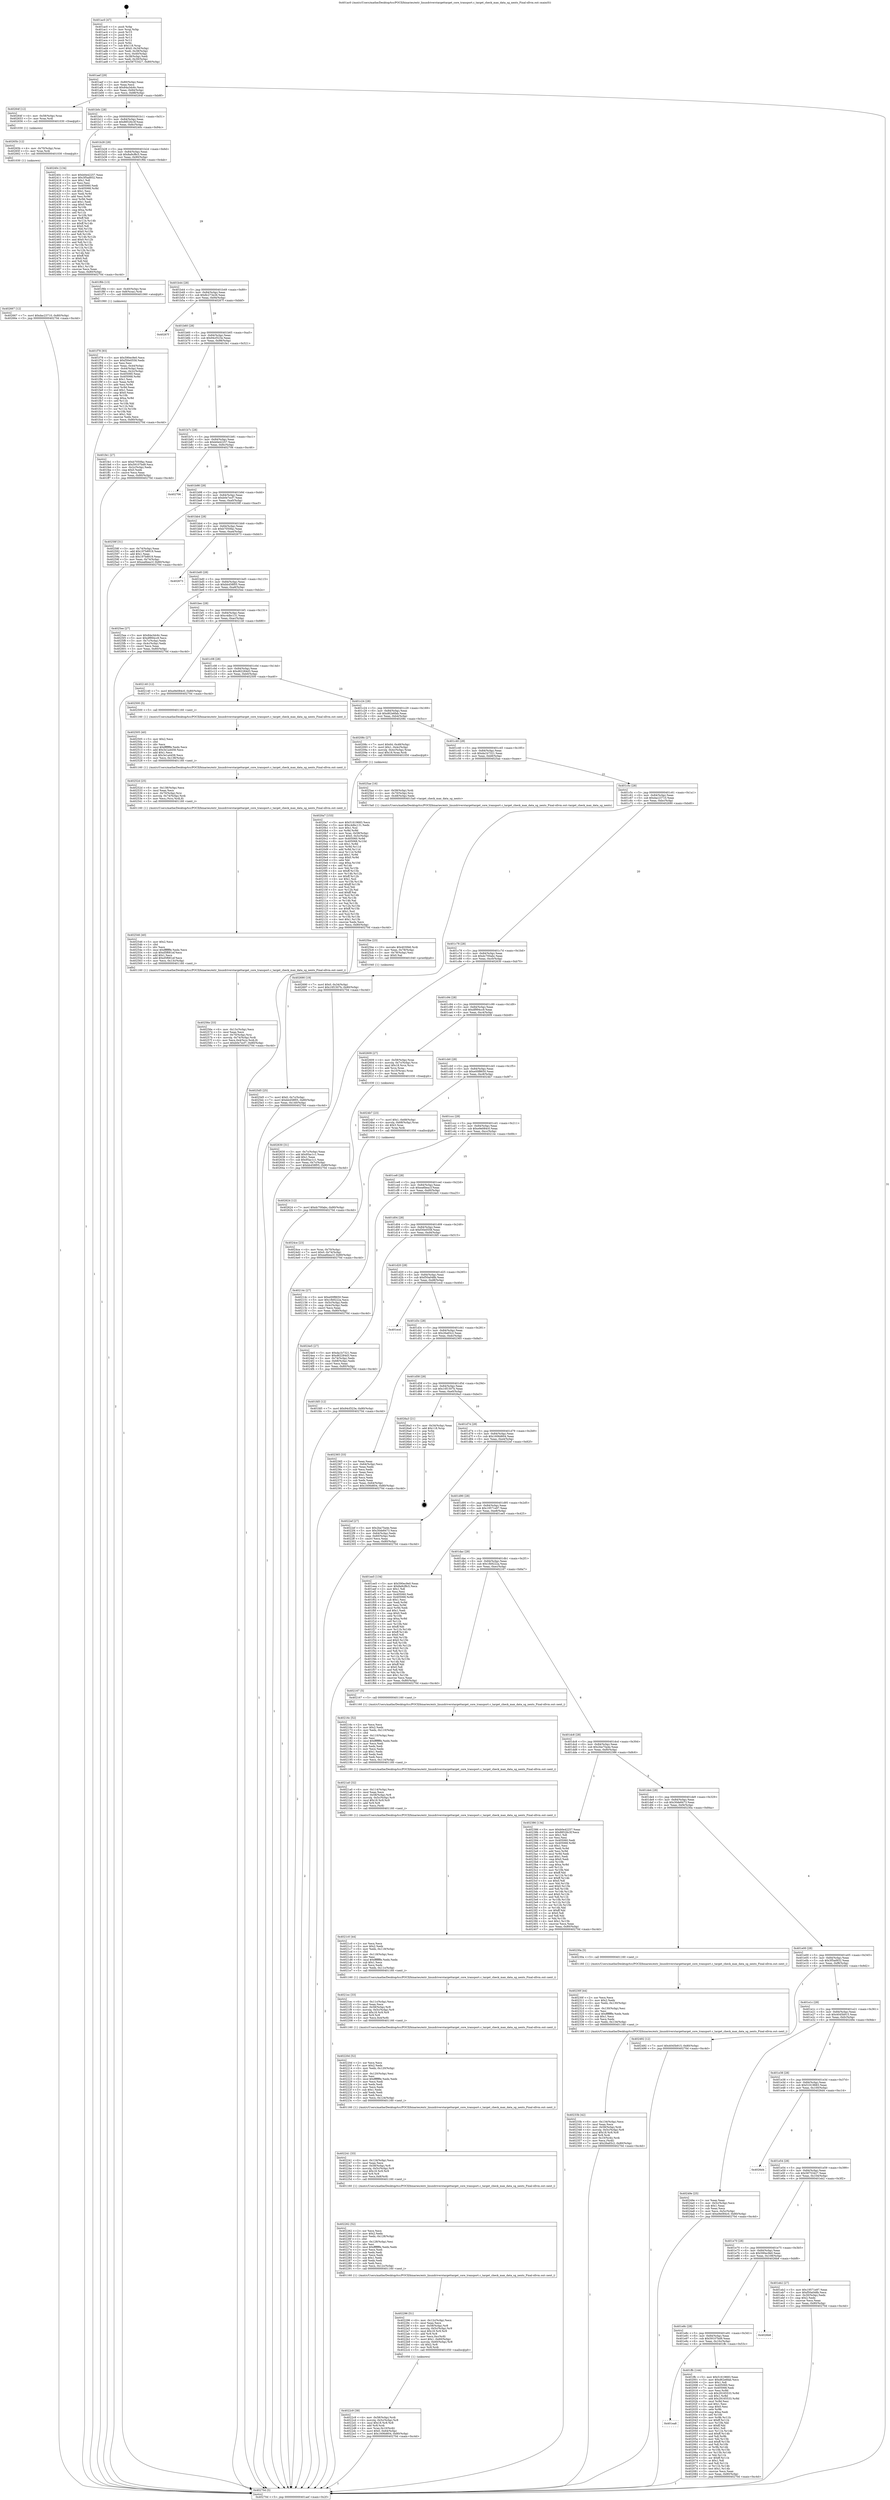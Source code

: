 digraph "0x401ac0" {
  label = "0x401ac0 (/mnt/c/Users/mathe/Desktop/tcc/POCII/binaries/extr_linuxdriverstargettarget_core_transport.c_target_check_max_data_sg_nents_Final-ollvm.out::main(0))"
  labelloc = "t"
  node[shape=record]

  Entry [label="",width=0.3,height=0.3,shape=circle,fillcolor=black,style=filled]
  "0x401aef" [label="{
     0x401aef [29]\l
     | [instrs]\l
     &nbsp;&nbsp;0x401aef \<+3\>: mov -0x80(%rbp),%eax\l
     &nbsp;&nbsp;0x401af2 \<+2\>: mov %eax,%ecx\l
     &nbsp;&nbsp;0x401af4 \<+6\>: sub $0x84a3dc6c,%ecx\l
     &nbsp;&nbsp;0x401afa \<+6\>: mov %eax,-0x84(%rbp)\l
     &nbsp;&nbsp;0x401b00 \<+6\>: mov %ecx,-0x88(%rbp)\l
     &nbsp;&nbsp;0x401b06 \<+6\>: je 000000000040264f \<main+0xb8f\>\l
  }"]
  "0x40264f" [label="{
     0x40264f [12]\l
     | [instrs]\l
     &nbsp;&nbsp;0x40264f \<+4\>: mov -0x58(%rbp),%rax\l
     &nbsp;&nbsp;0x402653 \<+3\>: mov %rax,%rdi\l
     &nbsp;&nbsp;0x402656 \<+5\>: call 0000000000401030 \<free@plt\>\l
     | [calls]\l
     &nbsp;&nbsp;0x401030 \{1\} (unknown)\l
  }"]
  "0x401b0c" [label="{
     0x401b0c [28]\l
     | [instrs]\l
     &nbsp;&nbsp;0x401b0c \<+5\>: jmp 0000000000401b11 \<main+0x51\>\l
     &nbsp;&nbsp;0x401b11 \<+6\>: mov -0x84(%rbp),%eax\l
     &nbsp;&nbsp;0x401b17 \<+5\>: sub $0x88526c3f,%eax\l
     &nbsp;&nbsp;0x401b1c \<+6\>: mov %eax,-0x8c(%rbp)\l
     &nbsp;&nbsp;0x401b22 \<+6\>: je 000000000040240c \<main+0x94c\>\l
  }"]
  Exit [label="",width=0.3,height=0.3,shape=circle,fillcolor=black,style=filled,peripheries=2]
  "0x40240c" [label="{
     0x40240c [134]\l
     | [instrs]\l
     &nbsp;&nbsp;0x40240c \<+5\>: mov $0xb0e42257,%eax\l
     &nbsp;&nbsp;0x402411 \<+5\>: mov $0x3f5ad932,%ecx\l
     &nbsp;&nbsp;0x402416 \<+2\>: mov $0x1,%dl\l
     &nbsp;&nbsp;0x402418 \<+2\>: xor %esi,%esi\l
     &nbsp;&nbsp;0x40241a \<+7\>: mov 0x405060,%edi\l
     &nbsp;&nbsp;0x402421 \<+8\>: mov 0x405068,%r8d\l
     &nbsp;&nbsp;0x402429 \<+3\>: sub $0x1,%esi\l
     &nbsp;&nbsp;0x40242c \<+3\>: mov %edi,%r9d\l
     &nbsp;&nbsp;0x40242f \<+3\>: add %esi,%r9d\l
     &nbsp;&nbsp;0x402432 \<+4\>: imul %r9d,%edi\l
     &nbsp;&nbsp;0x402436 \<+3\>: and $0x1,%edi\l
     &nbsp;&nbsp;0x402439 \<+3\>: cmp $0x0,%edi\l
     &nbsp;&nbsp;0x40243c \<+4\>: sete %r10b\l
     &nbsp;&nbsp;0x402440 \<+4\>: cmp $0xa,%r8d\l
     &nbsp;&nbsp;0x402444 \<+4\>: setl %r11b\l
     &nbsp;&nbsp;0x402448 \<+3\>: mov %r10b,%bl\l
     &nbsp;&nbsp;0x40244b \<+3\>: xor $0xff,%bl\l
     &nbsp;&nbsp;0x40244e \<+3\>: mov %r11b,%r14b\l
     &nbsp;&nbsp;0x402451 \<+4\>: xor $0xff,%r14b\l
     &nbsp;&nbsp;0x402455 \<+3\>: xor $0x0,%dl\l
     &nbsp;&nbsp;0x402458 \<+3\>: mov %bl,%r15b\l
     &nbsp;&nbsp;0x40245b \<+4\>: and $0x0,%r15b\l
     &nbsp;&nbsp;0x40245f \<+3\>: and %dl,%r10b\l
     &nbsp;&nbsp;0x402462 \<+3\>: mov %r14b,%r12b\l
     &nbsp;&nbsp;0x402465 \<+4\>: and $0x0,%r12b\l
     &nbsp;&nbsp;0x402469 \<+3\>: and %dl,%r11b\l
     &nbsp;&nbsp;0x40246c \<+3\>: or %r10b,%r15b\l
     &nbsp;&nbsp;0x40246f \<+3\>: or %r11b,%r12b\l
     &nbsp;&nbsp;0x402472 \<+3\>: xor %r12b,%r15b\l
     &nbsp;&nbsp;0x402475 \<+3\>: or %r14b,%bl\l
     &nbsp;&nbsp;0x402478 \<+3\>: xor $0xff,%bl\l
     &nbsp;&nbsp;0x40247b \<+3\>: or $0x0,%dl\l
     &nbsp;&nbsp;0x40247e \<+2\>: and %dl,%bl\l
     &nbsp;&nbsp;0x402480 \<+3\>: or %bl,%r15b\l
     &nbsp;&nbsp;0x402483 \<+4\>: test $0x1,%r15b\l
     &nbsp;&nbsp;0x402487 \<+3\>: cmovne %ecx,%eax\l
     &nbsp;&nbsp;0x40248a \<+3\>: mov %eax,-0x80(%rbp)\l
     &nbsp;&nbsp;0x40248d \<+5\>: jmp 000000000040270d \<main+0xc4d\>\l
  }"]
  "0x401b28" [label="{
     0x401b28 [28]\l
     | [instrs]\l
     &nbsp;&nbsp;0x401b28 \<+5\>: jmp 0000000000401b2d \<main+0x6d\>\l
     &nbsp;&nbsp;0x401b2d \<+6\>: mov -0x84(%rbp),%eax\l
     &nbsp;&nbsp;0x401b33 \<+5\>: sub $0x8a9cf8c5,%eax\l
     &nbsp;&nbsp;0x401b38 \<+6\>: mov %eax,-0x90(%rbp)\l
     &nbsp;&nbsp;0x401b3e \<+6\>: je 0000000000401f6b \<main+0x4ab\>\l
  }"]
  "0x402667" [label="{
     0x402667 [12]\l
     | [instrs]\l
     &nbsp;&nbsp;0x402667 \<+7\>: movl $0xdac23710,-0x80(%rbp)\l
     &nbsp;&nbsp;0x40266e \<+5\>: jmp 000000000040270d \<main+0xc4d\>\l
  }"]
  "0x401f6b" [label="{
     0x401f6b [13]\l
     | [instrs]\l
     &nbsp;&nbsp;0x401f6b \<+4\>: mov -0x40(%rbp),%rax\l
     &nbsp;&nbsp;0x401f6f \<+4\>: mov 0x8(%rax),%rdi\l
     &nbsp;&nbsp;0x401f73 \<+5\>: call 0000000000401060 \<atoi@plt\>\l
     | [calls]\l
     &nbsp;&nbsp;0x401060 \{1\} (unknown)\l
  }"]
  "0x401b44" [label="{
     0x401b44 [28]\l
     | [instrs]\l
     &nbsp;&nbsp;0x401b44 \<+5\>: jmp 0000000000401b49 \<main+0x89\>\l
     &nbsp;&nbsp;0x401b49 \<+6\>: mov -0x84(%rbp),%eax\l
     &nbsp;&nbsp;0x401b4f \<+5\>: sub $0x8c273e26,%eax\l
     &nbsp;&nbsp;0x401b54 \<+6\>: mov %eax,-0x94(%rbp)\l
     &nbsp;&nbsp;0x401b5a \<+6\>: je 000000000040267f \<main+0xbbf\>\l
  }"]
  "0x40265b" [label="{
     0x40265b [12]\l
     | [instrs]\l
     &nbsp;&nbsp;0x40265b \<+4\>: mov -0x70(%rbp),%rax\l
     &nbsp;&nbsp;0x40265f \<+3\>: mov %rax,%rdi\l
     &nbsp;&nbsp;0x402662 \<+5\>: call 0000000000401030 \<free@plt\>\l
     | [calls]\l
     &nbsp;&nbsp;0x401030 \{1\} (unknown)\l
  }"]
  "0x40267f" [label="{
     0x40267f\l
  }", style=dashed]
  "0x401b60" [label="{
     0x401b60 [28]\l
     | [instrs]\l
     &nbsp;&nbsp;0x401b60 \<+5\>: jmp 0000000000401b65 \<main+0xa5\>\l
     &nbsp;&nbsp;0x401b65 \<+6\>: mov -0x84(%rbp),%eax\l
     &nbsp;&nbsp;0x401b6b \<+5\>: sub $0x94cf323e,%eax\l
     &nbsp;&nbsp;0x401b70 \<+6\>: mov %eax,-0x98(%rbp)\l
     &nbsp;&nbsp;0x401b76 \<+6\>: je 0000000000401fe1 \<main+0x521\>\l
  }"]
  "0x402624" [label="{
     0x402624 [12]\l
     | [instrs]\l
     &nbsp;&nbsp;0x402624 \<+7\>: movl $0xdc700abc,-0x80(%rbp)\l
     &nbsp;&nbsp;0x40262b \<+5\>: jmp 000000000040270d \<main+0xc4d\>\l
  }"]
  "0x401fe1" [label="{
     0x401fe1 [27]\l
     | [instrs]\l
     &nbsp;&nbsp;0x401fe1 \<+5\>: mov $0xb7050fac,%eax\l
     &nbsp;&nbsp;0x401fe6 \<+5\>: mov $0x59107bd9,%ecx\l
     &nbsp;&nbsp;0x401feb \<+3\>: mov -0x2c(%rbp),%edx\l
     &nbsp;&nbsp;0x401fee \<+3\>: cmp $0x0,%edx\l
     &nbsp;&nbsp;0x401ff1 \<+3\>: cmove %ecx,%eax\l
     &nbsp;&nbsp;0x401ff4 \<+3\>: mov %eax,-0x80(%rbp)\l
     &nbsp;&nbsp;0x401ff7 \<+5\>: jmp 000000000040270d \<main+0xc4d\>\l
  }"]
  "0x401b7c" [label="{
     0x401b7c [28]\l
     | [instrs]\l
     &nbsp;&nbsp;0x401b7c \<+5\>: jmp 0000000000401b81 \<main+0xc1\>\l
     &nbsp;&nbsp;0x401b81 \<+6\>: mov -0x84(%rbp),%eax\l
     &nbsp;&nbsp;0x401b87 \<+5\>: sub $0xb0e42257,%eax\l
     &nbsp;&nbsp;0x401b8c \<+6\>: mov %eax,-0x9c(%rbp)\l
     &nbsp;&nbsp;0x401b92 \<+6\>: je 0000000000402706 \<main+0xc46\>\l
  }"]
  "0x4025d5" [label="{
     0x4025d5 [25]\l
     | [instrs]\l
     &nbsp;&nbsp;0x4025d5 \<+7\>: movl $0x0,-0x7c(%rbp)\l
     &nbsp;&nbsp;0x4025dc \<+7\>: movl $0xbb458f05,-0x80(%rbp)\l
     &nbsp;&nbsp;0x4025e3 \<+6\>: mov %eax,-0x140(%rbp)\l
     &nbsp;&nbsp;0x4025e9 \<+5\>: jmp 000000000040270d \<main+0xc4d\>\l
  }"]
  "0x402706" [label="{
     0x402706\l
  }", style=dashed]
  "0x401b98" [label="{
     0x401b98 [28]\l
     | [instrs]\l
     &nbsp;&nbsp;0x401b98 \<+5\>: jmp 0000000000401b9d \<main+0xdd\>\l
     &nbsp;&nbsp;0x401b9d \<+6\>: mov -0x84(%rbp),%eax\l
     &nbsp;&nbsp;0x401ba3 \<+5\>: sub $0xb0e7ecf7,%eax\l
     &nbsp;&nbsp;0x401ba8 \<+6\>: mov %eax,-0xa0(%rbp)\l
     &nbsp;&nbsp;0x401bae \<+6\>: je 000000000040258f \<main+0xacf\>\l
  }"]
  "0x4025be" [label="{
     0x4025be [23]\l
     | [instrs]\l
     &nbsp;&nbsp;0x4025be \<+10\>: movabs $0x4030b6,%rdi\l
     &nbsp;&nbsp;0x4025c8 \<+3\>: mov %eax,-0x78(%rbp)\l
     &nbsp;&nbsp;0x4025cb \<+3\>: mov -0x78(%rbp),%esi\l
     &nbsp;&nbsp;0x4025ce \<+2\>: mov $0x0,%al\l
     &nbsp;&nbsp;0x4025d0 \<+5\>: call 0000000000401040 \<printf@plt\>\l
     | [calls]\l
     &nbsp;&nbsp;0x401040 \{1\} (unknown)\l
  }"]
  "0x40258f" [label="{
     0x40258f [31]\l
     | [instrs]\l
     &nbsp;&nbsp;0x40258f \<+3\>: mov -0x74(%rbp),%eax\l
     &nbsp;&nbsp;0x402592 \<+5\>: add $0x197b8919,%eax\l
     &nbsp;&nbsp;0x402597 \<+3\>: add $0x1,%eax\l
     &nbsp;&nbsp;0x40259a \<+5\>: sub $0x197b8919,%eax\l
     &nbsp;&nbsp;0x40259f \<+3\>: mov %eax,-0x74(%rbp)\l
     &nbsp;&nbsp;0x4025a2 \<+7\>: movl $0xea6bea1f,-0x80(%rbp)\l
     &nbsp;&nbsp;0x4025a9 \<+5\>: jmp 000000000040270d \<main+0xc4d\>\l
  }"]
  "0x401bb4" [label="{
     0x401bb4 [28]\l
     | [instrs]\l
     &nbsp;&nbsp;0x401bb4 \<+5\>: jmp 0000000000401bb9 \<main+0xf9\>\l
     &nbsp;&nbsp;0x401bb9 \<+6\>: mov -0x84(%rbp),%eax\l
     &nbsp;&nbsp;0x401bbf \<+5\>: sub $0xb7050fac,%eax\l
     &nbsp;&nbsp;0x401bc4 \<+6\>: mov %eax,-0xa4(%rbp)\l
     &nbsp;&nbsp;0x401bca \<+6\>: je 0000000000402673 \<main+0xbb3\>\l
  }"]
  "0x40256e" [label="{
     0x40256e [33]\l
     | [instrs]\l
     &nbsp;&nbsp;0x40256e \<+6\>: mov -0x13c(%rbp),%ecx\l
     &nbsp;&nbsp;0x402574 \<+3\>: imul %eax,%ecx\l
     &nbsp;&nbsp;0x402577 \<+4\>: mov -0x70(%rbp),%rsi\l
     &nbsp;&nbsp;0x40257b \<+4\>: movslq -0x74(%rbp),%rdi\l
     &nbsp;&nbsp;0x40257f \<+4\>: mov %ecx,0x4(%rsi,%rdi,8)\l
     &nbsp;&nbsp;0x402583 \<+7\>: movl $0xb0e7ecf7,-0x80(%rbp)\l
     &nbsp;&nbsp;0x40258a \<+5\>: jmp 000000000040270d \<main+0xc4d\>\l
  }"]
  "0x402673" [label="{
     0x402673\l
  }", style=dashed]
  "0x401bd0" [label="{
     0x401bd0 [28]\l
     | [instrs]\l
     &nbsp;&nbsp;0x401bd0 \<+5\>: jmp 0000000000401bd5 \<main+0x115\>\l
     &nbsp;&nbsp;0x401bd5 \<+6\>: mov -0x84(%rbp),%eax\l
     &nbsp;&nbsp;0x401bdb \<+5\>: sub $0xbb458f05,%eax\l
     &nbsp;&nbsp;0x401be0 \<+6\>: mov %eax,-0xa8(%rbp)\l
     &nbsp;&nbsp;0x401be6 \<+6\>: je 00000000004025ee \<main+0xb2e\>\l
  }"]
  "0x402546" [label="{
     0x402546 [40]\l
     | [instrs]\l
     &nbsp;&nbsp;0x402546 \<+5\>: mov $0x2,%ecx\l
     &nbsp;&nbsp;0x40254b \<+1\>: cltd\l
     &nbsp;&nbsp;0x40254c \<+2\>: idiv %ecx\l
     &nbsp;&nbsp;0x40254e \<+6\>: imul $0xfffffffe,%edx,%ecx\l
     &nbsp;&nbsp;0x402554 \<+6\>: sub $0xd5f681ef,%ecx\l
     &nbsp;&nbsp;0x40255a \<+3\>: add $0x1,%ecx\l
     &nbsp;&nbsp;0x40255d \<+6\>: add $0xd5f681ef,%ecx\l
     &nbsp;&nbsp;0x402563 \<+6\>: mov %ecx,-0x13c(%rbp)\l
     &nbsp;&nbsp;0x402569 \<+5\>: call 0000000000401160 \<next_i\>\l
     | [calls]\l
     &nbsp;&nbsp;0x401160 \{1\} (/mnt/c/Users/mathe/Desktop/tcc/POCII/binaries/extr_linuxdriverstargettarget_core_transport.c_target_check_max_data_sg_nents_Final-ollvm.out::next_i)\l
  }"]
  "0x4025ee" [label="{
     0x4025ee [27]\l
     | [instrs]\l
     &nbsp;&nbsp;0x4025ee \<+5\>: mov $0x84a3dc6c,%eax\l
     &nbsp;&nbsp;0x4025f3 \<+5\>: mov $0xdf994cc9,%ecx\l
     &nbsp;&nbsp;0x4025f8 \<+3\>: mov -0x7c(%rbp),%edx\l
     &nbsp;&nbsp;0x4025fb \<+3\>: cmp -0x4c(%rbp),%edx\l
     &nbsp;&nbsp;0x4025fe \<+3\>: cmovl %ecx,%eax\l
     &nbsp;&nbsp;0x402601 \<+3\>: mov %eax,-0x80(%rbp)\l
     &nbsp;&nbsp;0x402604 \<+5\>: jmp 000000000040270d \<main+0xc4d\>\l
  }"]
  "0x401bec" [label="{
     0x401bec [28]\l
     | [instrs]\l
     &nbsp;&nbsp;0x401bec \<+5\>: jmp 0000000000401bf1 \<main+0x131\>\l
     &nbsp;&nbsp;0x401bf1 \<+6\>: mov -0x84(%rbp),%eax\l
     &nbsp;&nbsp;0x401bf7 \<+5\>: sub $0xc4dbc131,%eax\l
     &nbsp;&nbsp;0x401bfc \<+6\>: mov %eax,-0xac(%rbp)\l
     &nbsp;&nbsp;0x401c02 \<+6\>: je 0000000000402140 \<main+0x680\>\l
  }"]
  "0x40252d" [label="{
     0x40252d [25]\l
     | [instrs]\l
     &nbsp;&nbsp;0x40252d \<+6\>: mov -0x138(%rbp),%ecx\l
     &nbsp;&nbsp;0x402533 \<+3\>: imul %eax,%ecx\l
     &nbsp;&nbsp;0x402536 \<+4\>: mov -0x70(%rbp),%rsi\l
     &nbsp;&nbsp;0x40253a \<+4\>: movslq -0x74(%rbp),%rdi\l
     &nbsp;&nbsp;0x40253e \<+3\>: mov %ecx,(%rsi,%rdi,8)\l
     &nbsp;&nbsp;0x402541 \<+5\>: call 0000000000401160 \<next_i\>\l
     | [calls]\l
     &nbsp;&nbsp;0x401160 \{1\} (/mnt/c/Users/mathe/Desktop/tcc/POCII/binaries/extr_linuxdriverstargettarget_core_transport.c_target_check_max_data_sg_nents_Final-ollvm.out::next_i)\l
  }"]
  "0x402140" [label="{
     0x402140 [12]\l
     | [instrs]\l
     &nbsp;&nbsp;0x402140 \<+7\>: movl $0xe9e084c0,-0x80(%rbp)\l
     &nbsp;&nbsp;0x402147 \<+5\>: jmp 000000000040270d \<main+0xc4d\>\l
  }"]
  "0x401c08" [label="{
     0x401c08 [28]\l
     | [instrs]\l
     &nbsp;&nbsp;0x401c08 \<+5\>: jmp 0000000000401c0d \<main+0x14d\>\l
     &nbsp;&nbsp;0x401c0d \<+6\>: mov -0x84(%rbp),%eax\l
     &nbsp;&nbsp;0x401c13 \<+5\>: sub $0xd62284d3,%eax\l
     &nbsp;&nbsp;0x401c18 \<+6\>: mov %eax,-0xb0(%rbp)\l
     &nbsp;&nbsp;0x401c1e \<+6\>: je 0000000000402500 \<main+0xa40\>\l
  }"]
  "0x402505" [label="{
     0x402505 [40]\l
     | [instrs]\l
     &nbsp;&nbsp;0x402505 \<+5\>: mov $0x2,%ecx\l
     &nbsp;&nbsp;0x40250a \<+1\>: cltd\l
     &nbsp;&nbsp;0x40250b \<+2\>: idiv %ecx\l
     &nbsp;&nbsp;0x40250d \<+6\>: imul $0xfffffffe,%edx,%ecx\l
     &nbsp;&nbsp;0x402513 \<+6\>: add $0x3e1a4458,%ecx\l
     &nbsp;&nbsp;0x402519 \<+3\>: add $0x1,%ecx\l
     &nbsp;&nbsp;0x40251c \<+6\>: sub $0x3e1a4458,%ecx\l
     &nbsp;&nbsp;0x402522 \<+6\>: mov %ecx,-0x138(%rbp)\l
     &nbsp;&nbsp;0x402528 \<+5\>: call 0000000000401160 \<next_i\>\l
     | [calls]\l
     &nbsp;&nbsp;0x401160 \{1\} (/mnt/c/Users/mathe/Desktop/tcc/POCII/binaries/extr_linuxdriverstargettarget_core_transport.c_target_check_max_data_sg_nents_Final-ollvm.out::next_i)\l
  }"]
  "0x402500" [label="{
     0x402500 [5]\l
     | [instrs]\l
     &nbsp;&nbsp;0x402500 \<+5\>: call 0000000000401160 \<next_i\>\l
     | [calls]\l
     &nbsp;&nbsp;0x401160 \{1\} (/mnt/c/Users/mathe/Desktop/tcc/POCII/binaries/extr_linuxdriverstargettarget_core_transport.c_target_check_max_data_sg_nents_Final-ollvm.out::next_i)\l
  }"]
  "0x401c24" [label="{
     0x401c24 [28]\l
     | [instrs]\l
     &nbsp;&nbsp;0x401c24 \<+5\>: jmp 0000000000401c29 \<main+0x169\>\l
     &nbsp;&nbsp;0x401c29 \<+6\>: mov -0x84(%rbp),%eax\l
     &nbsp;&nbsp;0x401c2f \<+5\>: sub $0xd62e6fab,%eax\l
     &nbsp;&nbsp;0x401c34 \<+6\>: mov %eax,-0xb4(%rbp)\l
     &nbsp;&nbsp;0x401c3a \<+6\>: je 000000000040208c \<main+0x5cc\>\l
  }"]
  "0x4024ce" [label="{
     0x4024ce [23]\l
     | [instrs]\l
     &nbsp;&nbsp;0x4024ce \<+4\>: mov %rax,-0x70(%rbp)\l
     &nbsp;&nbsp;0x4024d2 \<+7\>: movl $0x0,-0x74(%rbp)\l
     &nbsp;&nbsp;0x4024d9 \<+7\>: movl $0xea6bea1f,-0x80(%rbp)\l
     &nbsp;&nbsp;0x4024e0 \<+5\>: jmp 000000000040270d \<main+0xc4d\>\l
  }"]
  "0x40208c" [label="{
     0x40208c [27]\l
     | [instrs]\l
     &nbsp;&nbsp;0x40208c \<+7\>: movl $0x64,-0x48(%rbp)\l
     &nbsp;&nbsp;0x402093 \<+7\>: movl $0x1,-0x4c(%rbp)\l
     &nbsp;&nbsp;0x40209a \<+4\>: movslq -0x4c(%rbp),%rax\l
     &nbsp;&nbsp;0x40209e \<+4\>: imul $0x18,%rax,%rdi\l
     &nbsp;&nbsp;0x4020a2 \<+5\>: call 0000000000401050 \<malloc@plt\>\l
     | [calls]\l
     &nbsp;&nbsp;0x401050 \{1\} (unknown)\l
  }"]
  "0x401c40" [label="{
     0x401c40 [28]\l
     | [instrs]\l
     &nbsp;&nbsp;0x401c40 \<+5\>: jmp 0000000000401c45 \<main+0x185\>\l
     &nbsp;&nbsp;0x401c45 \<+6\>: mov -0x84(%rbp),%eax\l
     &nbsp;&nbsp;0x401c4b \<+5\>: sub $0xda1b7321,%eax\l
     &nbsp;&nbsp;0x401c50 \<+6\>: mov %eax,-0xb8(%rbp)\l
     &nbsp;&nbsp;0x401c56 \<+6\>: je 00000000004025ae \<main+0xaee\>\l
  }"]
  "0x40233b" [label="{
     0x40233b [42]\l
     | [instrs]\l
     &nbsp;&nbsp;0x40233b \<+6\>: mov -0x134(%rbp),%ecx\l
     &nbsp;&nbsp;0x402341 \<+3\>: imul %eax,%ecx\l
     &nbsp;&nbsp;0x402344 \<+4\>: mov -0x58(%rbp),%rdi\l
     &nbsp;&nbsp;0x402348 \<+4\>: movslq -0x5c(%rbp),%r8\l
     &nbsp;&nbsp;0x40234c \<+4\>: imul $0x18,%r8,%r8\l
     &nbsp;&nbsp;0x402350 \<+3\>: add %r8,%rdi\l
     &nbsp;&nbsp;0x402353 \<+4\>: mov 0x10(%rdi),%rdi\l
     &nbsp;&nbsp;0x402357 \<+2\>: mov %ecx,(%rdi)\l
     &nbsp;&nbsp;0x402359 \<+7\>: movl $0x26a65c2,-0x80(%rbp)\l
     &nbsp;&nbsp;0x402360 \<+5\>: jmp 000000000040270d \<main+0xc4d\>\l
  }"]
  "0x4025ae" [label="{
     0x4025ae [16]\l
     | [instrs]\l
     &nbsp;&nbsp;0x4025ae \<+4\>: mov -0x58(%rbp),%rdi\l
     &nbsp;&nbsp;0x4025b2 \<+4\>: mov -0x70(%rbp),%rsi\l
     &nbsp;&nbsp;0x4025b6 \<+3\>: mov -0x48(%rbp),%edx\l
     &nbsp;&nbsp;0x4025b9 \<+5\>: call 00000000004015a0 \<target_check_max_data_sg_nents\>\l
     | [calls]\l
     &nbsp;&nbsp;0x4015a0 \{1\} (/mnt/c/Users/mathe/Desktop/tcc/POCII/binaries/extr_linuxdriverstargettarget_core_transport.c_target_check_max_data_sg_nents_Final-ollvm.out::target_check_max_data_sg_nents)\l
  }"]
  "0x401c5c" [label="{
     0x401c5c [28]\l
     | [instrs]\l
     &nbsp;&nbsp;0x401c5c \<+5\>: jmp 0000000000401c61 \<main+0x1a1\>\l
     &nbsp;&nbsp;0x401c61 \<+6\>: mov -0x84(%rbp),%eax\l
     &nbsp;&nbsp;0x401c67 \<+5\>: sub $0xdac23710,%eax\l
     &nbsp;&nbsp;0x401c6c \<+6\>: mov %eax,-0xbc(%rbp)\l
     &nbsp;&nbsp;0x401c72 \<+6\>: je 0000000000402690 \<main+0xbd0\>\l
  }"]
  "0x40230f" [label="{
     0x40230f [44]\l
     | [instrs]\l
     &nbsp;&nbsp;0x40230f \<+2\>: xor %ecx,%ecx\l
     &nbsp;&nbsp;0x402311 \<+5\>: mov $0x2,%edx\l
     &nbsp;&nbsp;0x402316 \<+6\>: mov %edx,-0x130(%rbp)\l
     &nbsp;&nbsp;0x40231c \<+1\>: cltd\l
     &nbsp;&nbsp;0x40231d \<+6\>: mov -0x130(%rbp),%esi\l
     &nbsp;&nbsp;0x402323 \<+2\>: idiv %esi\l
     &nbsp;&nbsp;0x402325 \<+6\>: imul $0xfffffffe,%edx,%edx\l
     &nbsp;&nbsp;0x40232b \<+3\>: sub $0x1,%ecx\l
     &nbsp;&nbsp;0x40232e \<+2\>: sub %ecx,%edx\l
     &nbsp;&nbsp;0x402330 \<+6\>: mov %edx,-0x134(%rbp)\l
     &nbsp;&nbsp;0x402336 \<+5\>: call 0000000000401160 \<next_i\>\l
     | [calls]\l
     &nbsp;&nbsp;0x401160 \{1\} (/mnt/c/Users/mathe/Desktop/tcc/POCII/binaries/extr_linuxdriverstargettarget_core_transport.c_target_check_max_data_sg_nents_Final-ollvm.out::next_i)\l
  }"]
  "0x402690" [label="{
     0x402690 [19]\l
     | [instrs]\l
     &nbsp;&nbsp;0x402690 \<+7\>: movl $0x0,-0x34(%rbp)\l
     &nbsp;&nbsp;0x402697 \<+7\>: movl $0x10f1507b,-0x80(%rbp)\l
     &nbsp;&nbsp;0x40269e \<+5\>: jmp 000000000040270d \<main+0xc4d\>\l
  }"]
  "0x401c78" [label="{
     0x401c78 [28]\l
     | [instrs]\l
     &nbsp;&nbsp;0x401c78 \<+5\>: jmp 0000000000401c7d \<main+0x1bd\>\l
     &nbsp;&nbsp;0x401c7d \<+6\>: mov -0x84(%rbp),%eax\l
     &nbsp;&nbsp;0x401c83 \<+5\>: sub $0xdc700abc,%eax\l
     &nbsp;&nbsp;0x401c88 \<+6\>: mov %eax,-0xc0(%rbp)\l
     &nbsp;&nbsp;0x401c8e \<+6\>: je 0000000000402630 \<main+0xb70\>\l
  }"]
  "0x4022c9" [label="{
     0x4022c9 [38]\l
     | [instrs]\l
     &nbsp;&nbsp;0x4022c9 \<+4\>: mov -0x58(%rbp),%rdi\l
     &nbsp;&nbsp;0x4022cd \<+4\>: movslq -0x5c(%rbp),%r8\l
     &nbsp;&nbsp;0x4022d1 \<+4\>: imul $0x18,%r8,%r8\l
     &nbsp;&nbsp;0x4022d5 \<+3\>: add %r8,%rdi\l
     &nbsp;&nbsp;0x4022d8 \<+4\>: mov %rax,0x10(%rdi)\l
     &nbsp;&nbsp;0x4022dc \<+7\>: movl $0x0,-0x64(%rbp)\l
     &nbsp;&nbsp;0x4022e3 \<+7\>: movl $0x1606d604,-0x80(%rbp)\l
     &nbsp;&nbsp;0x4022ea \<+5\>: jmp 000000000040270d \<main+0xc4d\>\l
  }"]
  "0x402630" [label="{
     0x402630 [31]\l
     | [instrs]\l
     &nbsp;&nbsp;0x402630 \<+3\>: mov -0x7c(%rbp),%eax\l
     &nbsp;&nbsp;0x402633 \<+5\>: add $0x95ac1c1,%eax\l
     &nbsp;&nbsp;0x402638 \<+3\>: add $0x1,%eax\l
     &nbsp;&nbsp;0x40263b \<+5\>: sub $0x95ac1c1,%eax\l
     &nbsp;&nbsp;0x402640 \<+3\>: mov %eax,-0x7c(%rbp)\l
     &nbsp;&nbsp;0x402643 \<+7\>: movl $0xbb458f05,-0x80(%rbp)\l
     &nbsp;&nbsp;0x40264a \<+5\>: jmp 000000000040270d \<main+0xc4d\>\l
  }"]
  "0x401c94" [label="{
     0x401c94 [28]\l
     | [instrs]\l
     &nbsp;&nbsp;0x401c94 \<+5\>: jmp 0000000000401c99 \<main+0x1d9\>\l
     &nbsp;&nbsp;0x401c99 \<+6\>: mov -0x84(%rbp),%eax\l
     &nbsp;&nbsp;0x401c9f \<+5\>: sub $0xdf994cc9,%eax\l
     &nbsp;&nbsp;0x401ca4 \<+6\>: mov %eax,-0xc4(%rbp)\l
     &nbsp;&nbsp;0x401caa \<+6\>: je 0000000000402609 \<main+0xb49\>\l
  }"]
  "0x402296" [label="{
     0x402296 [51]\l
     | [instrs]\l
     &nbsp;&nbsp;0x402296 \<+6\>: mov -0x12c(%rbp),%ecx\l
     &nbsp;&nbsp;0x40229c \<+3\>: imul %eax,%ecx\l
     &nbsp;&nbsp;0x40229f \<+4\>: mov -0x58(%rbp),%r8\l
     &nbsp;&nbsp;0x4022a3 \<+4\>: movslq -0x5c(%rbp),%r9\l
     &nbsp;&nbsp;0x4022a7 \<+4\>: imul $0x18,%r9,%r9\l
     &nbsp;&nbsp;0x4022ab \<+3\>: add %r9,%r8\l
     &nbsp;&nbsp;0x4022ae \<+4\>: mov %ecx,0xc(%r8)\l
     &nbsp;&nbsp;0x4022b2 \<+7\>: movl $0x1,-0x60(%rbp)\l
     &nbsp;&nbsp;0x4022b9 \<+4\>: movslq -0x60(%rbp),%r8\l
     &nbsp;&nbsp;0x4022bd \<+4\>: shl $0x2,%r8\l
     &nbsp;&nbsp;0x4022c1 \<+3\>: mov %r8,%rdi\l
     &nbsp;&nbsp;0x4022c4 \<+5\>: call 0000000000401050 \<malloc@plt\>\l
     | [calls]\l
     &nbsp;&nbsp;0x401050 \{1\} (unknown)\l
  }"]
  "0x402609" [label="{
     0x402609 [27]\l
     | [instrs]\l
     &nbsp;&nbsp;0x402609 \<+4\>: mov -0x58(%rbp),%rax\l
     &nbsp;&nbsp;0x40260d \<+4\>: movslq -0x7c(%rbp),%rcx\l
     &nbsp;&nbsp;0x402611 \<+4\>: imul $0x18,%rcx,%rcx\l
     &nbsp;&nbsp;0x402615 \<+3\>: add %rcx,%rax\l
     &nbsp;&nbsp;0x402618 \<+4\>: mov 0x10(%rax),%rax\l
     &nbsp;&nbsp;0x40261c \<+3\>: mov %rax,%rdi\l
     &nbsp;&nbsp;0x40261f \<+5\>: call 0000000000401030 \<free@plt\>\l
     | [calls]\l
     &nbsp;&nbsp;0x401030 \{1\} (unknown)\l
  }"]
  "0x401cb0" [label="{
     0x401cb0 [28]\l
     | [instrs]\l
     &nbsp;&nbsp;0x401cb0 \<+5\>: jmp 0000000000401cb5 \<main+0x1f5\>\l
     &nbsp;&nbsp;0x401cb5 \<+6\>: mov -0x84(%rbp),%eax\l
     &nbsp;&nbsp;0x401cbb \<+5\>: sub $0xe00f8650,%eax\l
     &nbsp;&nbsp;0x401cc0 \<+6\>: mov %eax,-0xc8(%rbp)\l
     &nbsp;&nbsp;0x401cc6 \<+6\>: je 00000000004024b7 \<main+0x9f7\>\l
  }"]
  "0x402262" [label="{
     0x402262 [52]\l
     | [instrs]\l
     &nbsp;&nbsp;0x402262 \<+2\>: xor %ecx,%ecx\l
     &nbsp;&nbsp;0x402264 \<+5\>: mov $0x2,%edx\l
     &nbsp;&nbsp;0x402269 \<+6\>: mov %edx,-0x128(%rbp)\l
     &nbsp;&nbsp;0x40226f \<+1\>: cltd\l
     &nbsp;&nbsp;0x402270 \<+6\>: mov -0x128(%rbp),%esi\l
     &nbsp;&nbsp;0x402276 \<+2\>: idiv %esi\l
     &nbsp;&nbsp;0x402278 \<+6\>: imul $0xfffffffe,%edx,%edx\l
     &nbsp;&nbsp;0x40227e \<+2\>: mov %ecx,%edi\l
     &nbsp;&nbsp;0x402280 \<+2\>: sub %edx,%edi\l
     &nbsp;&nbsp;0x402282 \<+2\>: mov %ecx,%edx\l
     &nbsp;&nbsp;0x402284 \<+3\>: sub $0x1,%edx\l
     &nbsp;&nbsp;0x402287 \<+2\>: add %edx,%edi\l
     &nbsp;&nbsp;0x402289 \<+2\>: sub %edi,%ecx\l
     &nbsp;&nbsp;0x40228b \<+6\>: mov %ecx,-0x12c(%rbp)\l
     &nbsp;&nbsp;0x402291 \<+5\>: call 0000000000401160 \<next_i\>\l
     | [calls]\l
     &nbsp;&nbsp;0x401160 \{1\} (/mnt/c/Users/mathe/Desktop/tcc/POCII/binaries/extr_linuxdriverstargettarget_core_transport.c_target_check_max_data_sg_nents_Final-ollvm.out::next_i)\l
  }"]
  "0x4024b7" [label="{
     0x4024b7 [23]\l
     | [instrs]\l
     &nbsp;&nbsp;0x4024b7 \<+7\>: movl $0x1,-0x68(%rbp)\l
     &nbsp;&nbsp;0x4024be \<+4\>: movslq -0x68(%rbp),%rax\l
     &nbsp;&nbsp;0x4024c2 \<+4\>: shl $0x3,%rax\l
     &nbsp;&nbsp;0x4024c6 \<+3\>: mov %rax,%rdi\l
     &nbsp;&nbsp;0x4024c9 \<+5\>: call 0000000000401050 \<malloc@plt\>\l
     | [calls]\l
     &nbsp;&nbsp;0x401050 \{1\} (unknown)\l
  }"]
  "0x401ccc" [label="{
     0x401ccc [28]\l
     | [instrs]\l
     &nbsp;&nbsp;0x401ccc \<+5\>: jmp 0000000000401cd1 \<main+0x211\>\l
     &nbsp;&nbsp;0x401cd1 \<+6\>: mov -0x84(%rbp),%eax\l
     &nbsp;&nbsp;0x401cd7 \<+5\>: sub $0xe9e084c0,%eax\l
     &nbsp;&nbsp;0x401cdc \<+6\>: mov %eax,-0xcc(%rbp)\l
     &nbsp;&nbsp;0x401ce2 \<+6\>: je 000000000040214c \<main+0x68c\>\l
  }"]
  "0x402241" [label="{
     0x402241 [33]\l
     | [instrs]\l
     &nbsp;&nbsp;0x402241 \<+6\>: mov -0x124(%rbp),%ecx\l
     &nbsp;&nbsp;0x402247 \<+3\>: imul %eax,%ecx\l
     &nbsp;&nbsp;0x40224a \<+4\>: mov -0x58(%rbp),%r8\l
     &nbsp;&nbsp;0x40224e \<+4\>: movslq -0x5c(%rbp),%r9\l
     &nbsp;&nbsp;0x402252 \<+4\>: imul $0x18,%r9,%r9\l
     &nbsp;&nbsp;0x402256 \<+3\>: add %r9,%r8\l
     &nbsp;&nbsp;0x402259 \<+4\>: mov %ecx,0x8(%r8)\l
     &nbsp;&nbsp;0x40225d \<+5\>: call 0000000000401160 \<next_i\>\l
     | [calls]\l
     &nbsp;&nbsp;0x401160 \{1\} (/mnt/c/Users/mathe/Desktop/tcc/POCII/binaries/extr_linuxdriverstargettarget_core_transport.c_target_check_max_data_sg_nents_Final-ollvm.out::next_i)\l
  }"]
  "0x40214c" [label="{
     0x40214c [27]\l
     | [instrs]\l
     &nbsp;&nbsp;0x40214c \<+5\>: mov $0xe00f8650,%eax\l
     &nbsp;&nbsp;0x402151 \<+5\>: mov $0x1fb9222a,%ecx\l
     &nbsp;&nbsp;0x402156 \<+3\>: mov -0x5c(%rbp),%edx\l
     &nbsp;&nbsp;0x402159 \<+3\>: cmp -0x4c(%rbp),%edx\l
     &nbsp;&nbsp;0x40215c \<+3\>: cmovl %ecx,%eax\l
     &nbsp;&nbsp;0x40215f \<+3\>: mov %eax,-0x80(%rbp)\l
     &nbsp;&nbsp;0x402162 \<+5\>: jmp 000000000040270d \<main+0xc4d\>\l
  }"]
  "0x401ce8" [label="{
     0x401ce8 [28]\l
     | [instrs]\l
     &nbsp;&nbsp;0x401ce8 \<+5\>: jmp 0000000000401ced \<main+0x22d\>\l
     &nbsp;&nbsp;0x401ced \<+6\>: mov -0x84(%rbp),%eax\l
     &nbsp;&nbsp;0x401cf3 \<+5\>: sub $0xea6bea1f,%eax\l
     &nbsp;&nbsp;0x401cf8 \<+6\>: mov %eax,-0xd0(%rbp)\l
     &nbsp;&nbsp;0x401cfe \<+6\>: je 00000000004024e5 \<main+0xa25\>\l
  }"]
  "0x40220d" [label="{
     0x40220d [52]\l
     | [instrs]\l
     &nbsp;&nbsp;0x40220d \<+2\>: xor %ecx,%ecx\l
     &nbsp;&nbsp;0x40220f \<+5\>: mov $0x2,%edx\l
     &nbsp;&nbsp;0x402214 \<+6\>: mov %edx,-0x120(%rbp)\l
     &nbsp;&nbsp;0x40221a \<+1\>: cltd\l
     &nbsp;&nbsp;0x40221b \<+6\>: mov -0x120(%rbp),%esi\l
     &nbsp;&nbsp;0x402221 \<+2\>: idiv %esi\l
     &nbsp;&nbsp;0x402223 \<+6\>: imul $0xfffffffe,%edx,%edx\l
     &nbsp;&nbsp;0x402229 \<+2\>: mov %ecx,%edi\l
     &nbsp;&nbsp;0x40222b \<+2\>: sub %edx,%edi\l
     &nbsp;&nbsp;0x40222d \<+2\>: mov %ecx,%edx\l
     &nbsp;&nbsp;0x40222f \<+3\>: sub $0x1,%edx\l
     &nbsp;&nbsp;0x402232 \<+2\>: add %edx,%edi\l
     &nbsp;&nbsp;0x402234 \<+2\>: sub %edi,%ecx\l
     &nbsp;&nbsp;0x402236 \<+6\>: mov %ecx,-0x124(%rbp)\l
     &nbsp;&nbsp;0x40223c \<+5\>: call 0000000000401160 \<next_i\>\l
     | [calls]\l
     &nbsp;&nbsp;0x401160 \{1\} (/mnt/c/Users/mathe/Desktop/tcc/POCII/binaries/extr_linuxdriverstargettarget_core_transport.c_target_check_max_data_sg_nents_Final-ollvm.out::next_i)\l
  }"]
  "0x4024e5" [label="{
     0x4024e5 [27]\l
     | [instrs]\l
     &nbsp;&nbsp;0x4024e5 \<+5\>: mov $0xda1b7321,%eax\l
     &nbsp;&nbsp;0x4024ea \<+5\>: mov $0xd62284d3,%ecx\l
     &nbsp;&nbsp;0x4024ef \<+3\>: mov -0x74(%rbp),%edx\l
     &nbsp;&nbsp;0x4024f2 \<+3\>: cmp -0x68(%rbp),%edx\l
     &nbsp;&nbsp;0x4024f5 \<+3\>: cmovl %ecx,%eax\l
     &nbsp;&nbsp;0x4024f8 \<+3\>: mov %eax,-0x80(%rbp)\l
     &nbsp;&nbsp;0x4024fb \<+5\>: jmp 000000000040270d \<main+0xc4d\>\l
  }"]
  "0x401d04" [label="{
     0x401d04 [28]\l
     | [instrs]\l
     &nbsp;&nbsp;0x401d04 \<+5\>: jmp 0000000000401d09 \<main+0x249\>\l
     &nbsp;&nbsp;0x401d09 \<+6\>: mov -0x84(%rbp),%eax\l
     &nbsp;&nbsp;0x401d0f \<+5\>: sub $0xf30e0558,%eax\l
     &nbsp;&nbsp;0x401d14 \<+6\>: mov %eax,-0xd4(%rbp)\l
     &nbsp;&nbsp;0x401d1a \<+6\>: je 0000000000401fd5 \<main+0x515\>\l
  }"]
  "0x4021ec" [label="{
     0x4021ec [33]\l
     | [instrs]\l
     &nbsp;&nbsp;0x4021ec \<+6\>: mov -0x11c(%rbp),%ecx\l
     &nbsp;&nbsp;0x4021f2 \<+3\>: imul %eax,%ecx\l
     &nbsp;&nbsp;0x4021f5 \<+4\>: mov -0x58(%rbp),%r8\l
     &nbsp;&nbsp;0x4021f9 \<+4\>: movslq -0x5c(%rbp),%r9\l
     &nbsp;&nbsp;0x4021fd \<+4\>: imul $0x18,%r9,%r9\l
     &nbsp;&nbsp;0x402201 \<+3\>: add %r9,%r8\l
     &nbsp;&nbsp;0x402204 \<+4\>: mov %ecx,0x4(%r8)\l
     &nbsp;&nbsp;0x402208 \<+5\>: call 0000000000401160 \<next_i\>\l
     | [calls]\l
     &nbsp;&nbsp;0x401160 \{1\} (/mnt/c/Users/mathe/Desktop/tcc/POCII/binaries/extr_linuxdriverstargettarget_core_transport.c_target_check_max_data_sg_nents_Final-ollvm.out::next_i)\l
  }"]
  "0x401fd5" [label="{
     0x401fd5 [12]\l
     | [instrs]\l
     &nbsp;&nbsp;0x401fd5 \<+7\>: movl $0x94cf323e,-0x80(%rbp)\l
     &nbsp;&nbsp;0x401fdc \<+5\>: jmp 000000000040270d \<main+0xc4d\>\l
  }"]
  "0x401d20" [label="{
     0x401d20 [28]\l
     | [instrs]\l
     &nbsp;&nbsp;0x401d20 \<+5\>: jmp 0000000000401d25 \<main+0x265\>\l
     &nbsp;&nbsp;0x401d25 \<+6\>: mov -0x84(%rbp),%eax\l
     &nbsp;&nbsp;0x401d2b \<+5\>: sub $0xf50a048b,%eax\l
     &nbsp;&nbsp;0x401d30 \<+6\>: mov %eax,-0xd8(%rbp)\l
     &nbsp;&nbsp;0x401d36 \<+6\>: je 0000000000401ecd \<main+0x40d\>\l
  }"]
  "0x4021c0" [label="{
     0x4021c0 [44]\l
     | [instrs]\l
     &nbsp;&nbsp;0x4021c0 \<+2\>: xor %ecx,%ecx\l
     &nbsp;&nbsp;0x4021c2 \<+5\>: mov $0x2,%edx\l
     &nbsp;&nbsp;0x4021c7 \<+6\>: mov %edx,-0x118(%rbp)\l
     &nbsp;&nbsp;0x4021cd \<+1\>: cltd\l
     &nbsp;&nbsp;0x4021ce \<+6\>: mov -0x118(%rbp),%esi\l
     &nbsp;&nbsp;0x4021d4 \<+2\>: idiv %esi\l
     &nbsp;&nbsp;0x4021d6 \<+6\>: imul $0xfffffffe,%edx,%edx\l
     &nbsp;&nbsp;0x4021dc \<+3\>: sub $0x1,%ecx\l
     &nbsp;&nbsp;0x4021df \<+2\>: sub %ecx,%edx\l
     &nbsp;&nbsp;0x4021e1 \<+6\>: mov %edx,-0x11c(%rbp)\l
     &nbsp;&nbsp;0x4021e7 \<+5\>: call 0000000000401160 \<next_i\>\l
     | [calls]\l
     &nbsp;&nbsp;0x401160 \{1\} (/mnt/c/Users/mathe/Desktop/tcc/POCII/binaries/extr_linuxdriverstargettarget_core_transport.c_target_check_max_data_sg_nents_Final-ollvm.out::next_i)\l
  }"]
  "0x401ecd" [label="{
     0x401ecd\l
  }", style=dashed]
  "0x401d3c" [label="{
     0x401d3c [28]\l
     | [instrs]\l
     &nbsp;&nbsp;0x401d3c \<+5\>: jmp 0000000000401d41 \<main+0x281\>\l
     &nbsp;&nbsp;0x401d41 \<+6\>: mov -0x84(%rbp),%eax\l
     &nbsp;&nbsp;0x401d47 \<+5\>: sub $0x26a65c2,%eax\l
     &nbsp;&nbsp;0x401d4c \<+6\>: mov %eax,-0xdc(%rbp)\l
     &nbsp;&nbsp;0x401d52 \<+6\>: je 0000000000402365 \<main+0x8a5\>\l
  }"]
  "0x4021a0" [label="{
     0x4021a0 [32]\l
     | [instrs]\l
     &nbsp;&nbsp;0x4021a0 \<+6\>: mov -0x114(%rbp),%ecx\l
     &nbsp;&nbsp;0x4021a6 \<+3\>: imul %eax,%ecx\l
     &nbsp;&nbsp;0x4021a9 \<+4\>: mov -0x58(%rbp),%r8\l
     &nbsp;&nbsp;0x4021ad \<+4\>: movslq -0x5c(%rbp),%r9\l
     &nbsp;&nbsp;0x4021b1 \<+4\>: imul $0x18,%r9,%r9\l
     &nbsp;&nbsp;0x4021b5 \<+3\>: add %r9,%r8\l
     &nbsp;&nbsp;0x4021b8 \<+3\>: mov %ecx,(%r8)\l
     &nbsp;&nbsp;0x4021bb \<+5\>: call 0000000000401160 \<next_i\>\l
     | [calls]\l
     &nbsp;&nbsp;0x401160 \{1\} (/mnt/c/Users/mathe/Desktop/tcc/POCII/binaries/extr_linuxdriverstargettarget_core_transport.c_target_check_max_data_sg_nents_Final-ollvm.out::next_i)\l
  }"]
  "0x402365" [label="{
     0x402365 [33]\l
     | [instrs]\l
     &nbsp;&nbsp;0x402365 \<+2\>: xor %eax,%eax\l
     &nbsp;&nbsp;0x402367 \<+3\>: mov -0x64(%rbp),%ecx\l
     &nbsp;&nbsp;0x40236a \<+2\>: mov %eax,%edx\l
     &nbsp;&nbsp;0x40236c \<+2\>: sub %ecx,%edx\l
     &nbsp;&nbsp;0x40236e \<+2\>: mov %eax,%ecx\l
     &nbsp;&nbsp;0x402370 \<+3\>: sub $0x1,%ecx\l
     &nbsp;&nbsp;0x402373 \<+2\>: add %ecx,%edx\l
     &nbsp;&nbsp;0x402375 \<+2\>: sub %edx,%eax\l
     &nbsp;&nbsp;0x402377 \<+3\>: mov %eax,-0x64(%rbp)\l
     &nbsp;&nbsp;0x40237a \<+7\>: movl $0x1606d604,-0x80(%rbp)\l
     &nbsp;&nbsp;0x402381 \<+5\>: jmp 000000000040270d \<main+0xc4d\>\l
  }"]
  "0x401d58" [label="{
     0x401d58 [28]\l
     | [instrs]\l
     &nbsp;&nbsp;0x401d58 \<+5\>: jmp 0000000000401d5d \<main+0x29d\>\l
     &nbsp;&nbsp;0x401d5d \<+6\>: mov -0x84(%rbp),%eax\l
     &nbsp;&nbsp;0x401d63 \<+5\>: sub $0x10f1507b,%eax\l
     &nbsp;&nbsp;0x401d68 \<+6\>: mov %eax,-0xe0(%rbp)\l
     &nbsp;&nbsp;0x401d6e \<+6\>: je 00000000004026a3 \<main+0xbe3\>\l
  }"]
  "0x40216c" [label="{
     0x40216c [52]\l
     | [instrs]\l
     &nbsp;&nbsp;0x40216c \<+2\>: xor %ecx,%ecx\l
     &nbsp;&nbsp;0x40216e \<+5\>: mov $0x2,%edx\l
     &nbsp;&nbsp;0x402173 \<+6\>: mov %edx,-0x110(%rbp)\l
     &nbsp;&nbsp;0x402179 \<+1\>: cltd\l
     &nbsp;&nbsp;0x40217a \<+6\>: mov -0x110(%rbp),%esi\l
     &nbsp;&nbsp;0x402180 \<+2\>: idiv %esi\l
     &nbsp;&nbsp;0x402182 \<+6\>: imul $0xfffffffe,%edx,%edx\l
     &nbsp;&nbsp;0x402188 \<+2\>: mov %ecx,%edi\l
     &nbsp;&nbsp;0x40218a \<+2\>: sub %edx,%edi\l
     &nbsp;&nbsp;0x40218c \<+2\>: mov %ecx,%edx\l
     &nbsp;&nbsp;0x40218e \<+3\>: sub $0x1,%edx\l
     &nbsp;&nbsp;0x402191 \<+2\>: add %edx,%edi\l
     &nbsp;&nbsp;0x402193 \<+2\>: sub %edi,%ecx\l
     &nbsp;&nbsp;0x402195 \<+6\>: mov %ecx,-0x114(%rbp)\l
     &nbsp;&nbsp;0x40219b \<+5\>: call 0000000000401160 \<next_i\>\l
     | [calls]\l
     &nbsp;&nbsp;0x401160 \{1\} (/mnt/c/Users/mathe/Desktop/tcc/POCII/binaries/extr_linuxdriverstargettarget_core_transport.c_target_check_max_data_sg_nents_Final-ollvm.out::next_i)\l
  }"]
  "0x4026a3" [label="{
     0x4026a3 [21]\l
     | [instrs]\l
     &nbsp;&nbsp;0x4026a3 \<+3\>: mov -0x34(%rbp),%eax\l
     &nbsp;&nbsp;0x4026a6 \<+7\>: add $0x118,%rsp\l
     &nbsp;&nbsp;0x4026ad \<+1\>: pop %rbx\l
     &nbsp;&nbsp;0x4026ae \<+2\>: pop %r12\l
     &nbsp;&nbsp;0x4026b0 \<+2\>: pop %r13\l
     &nbsp;&nbsp;0x4026b2 \<+2\>: pop %r14\l
     &nbsp;&nbsp;0x4026b4 \<+2\>: pop %r15\l
     &nbsp;&nbsp;0x4026b6 \<+1\>: pop %rbp\l
     &nbsp;&nbsp;0x4026b7 \<+1\>: ret\l
  }"]
  "0x401d74" [label="{
     0x401d74 [28]\l
     | [instrs]\l
     &nbsp;&nbsp;0x401d74 \<+5\>: jmp 0000000000401d79 \<main+0x2b9\>\l
     &nbsp;&nbsp;0x401d79 \<+6\>: mov -0x84(%rbp),%eax\l
     &nbsp;&nbsp;0x401d7f \<+5\>: sub $0x1606d604,%eax\l
     &nbsp;&nbsp;0x401d84 \<+6\>: mov %eax,-0xe4(%rbp)\l
     &nbsp;&nbsp;0x401d8a \<+6\>: je 00000000004022ef \<main+0x82f\>\l
  }"]
  "0x4020a7" [label="{
     0x4020a7 [153]\l
     | [instrs]\l
     &nbsp;&nbsp;0x4020a7 \<+5\>: mov $0x51619683,%ecx\l
     &nbsp;&nbsp;0x4020ac \<+5\>: mov $0xc4dbc131,%edx\l
     &nbsp;&nbsp;0x4020b1 \<+3\>: mov $0x1,%sil\l
     &nbsp;&nbsp;0x4020b4 \<+3\>: xor %r8d,%r8d\l
     &nbsp;&nbsp;0x4020b7 \<+4\>: mov %rax,-0x58(%rbp)\l
     &nbsp;&nbsp;0x4020bb \<+7\>: movl $0x0,-0x5c(%rbp)\l
     &nbsp;&nbsp;0x4020c2 \<+8\>: mov 0x405060,%r9d\l
     &nbsp;&nbsp;0x4020ca \<+8\>: mov 0x405068,%r10d\l
     &nbsp;&nbsp;0x4020d2 \<+4\>: sub $0x1,%r8d\l
     &nbsp;&nbsp;0x4020d6 \<+3\>: mov %r9d,%r11d\l
     &nbsp;&nbsp;0x4020d9 \<+3\>: add %r8d,%r11d\l
     &nbsp;&nbsp;0x4020dc \<+4\>: imul %r11d,%r9d\l
     &nbsp;&nbsp;0x4020e0 \<+4\>: and $0x1,%r9d\l
     &nbsp;&nbsp;0x4020e4 \<+4\>: cmp $0x0,%r9d\l
     &nbsp;&nbsp;0x4020e8 \<+3\>: sete %bl\l
     &nbsp;&nbsp;0x4020eb \<+4\>: cmp $0xa,%r10d\l
     &nbsp;&nbsp;0x4020ef \<+4\>: setl %r14b\l
     &nbsp;&nbsp;0x4020f3 \<+3\>: mov %bl,%r15b\l
     &nbsp;&nbsp;0x4020f6 \<+4\>: xor $0xff,%r15b\l
     &nbsp;&nbsp;0x4020fa \<+3\>: mov %r14b,%r12b\l
     &nbsp;&nbsp;0x4020fd \<+4\>: xor $0xff,%r12b\l
     &nbsp;&nbsp;0x402101 \<+4\>: xor $0x1,%sil\l
     &nbsp;&nbsp;0x402105 \<+3\>: mov %r15b,%r13b\l
     &nbsp;&nbsp;0x402108 \<+4\>: and $0xff,%r13b\l
     &nbsp;&nbsp;0x40210c \<+3\>: and %sil,%bl\l
     &nbsp;&nbsp;0x40210f \<+3\>: mov %r12b,%al\l
     &nbsp;&nbsp;0x402112 \<+2\>: and $0xff,%al\l
     &nbsp;&nbsp;0x402114 \<+3\>: and %sil,%r14b\l
     &nbsp;&nbsp;0x402117 \<+3\>: or %bl,%r13b\l
     &nbsp;&nbsp;0x40211a \<+3\>: or %r14b,%al\l
     &nbsp;&nbsp;0x40211d \<+3\>: xor %al,%r13b\l
     &nbsp;&nbsp;0x402120 \<+3\>: or %r12b,%r15b\l
     &nbsp;&nbsp;0x402123 \<+4\>: xor $0xff,%r15b\l
     &nbsp;&nbsp;0x402127 \<+4\>: or $0x1,%sil\l
     &nbsp;&nbsp;0x40212b \<+3\>: and %sil,%r15b\l
     &nbsp;&nbsp;0x40212e \<+3\>: or %r15b,%r13b\l
     &nbsp;&nbsp;0x402131 \<+4\>: test $0x1,%r13b\l
     &nbsp;&nbsp;0x402135 \<+3\>: cmovne %edx,%ecx\l
     &nbsp;&nbsp;0x402138 \<+3\>: mov %ecx,-0x80(%rbp)\l
     &nbsp;&nbsp;0x40213b \<+5\>: jmp 000000000040270d \<main+0xc4d\>\l
  }"]
  "0x4022ef" [label="{
     0x4022ef [27]\l
     | [instrs]\l
     &nbsp;&nbsp;0x4022ef \<+5\>: mov $0x2ba75a4e,%eax\l
     &nbsp;&nbsp;0x4022f4 \<+5\>: mov $0x30de8473,%ecx\l
     &nbsp;&nbsp;0x4022f9 \<+3\>: mov -0x64(%rbp),%edx\l
     &nbsp;&nbsp;0x4022fc \<+3\>: cmp -0x60(%rbp),%edx\l
     &nbsp;&nbsp;0x4022ff \<+3\>: cmovl %ecx,%eax\l
     &nbsp;&nbsp;0x402302 \<+3\>: mov %eax,-0x80(%rbp)\l
     &nbsp;&nbsp;0x402305 \<+5\>: jmp 000000000040270d \<main+0xc4d\>\l
  }"]
  "0x401d90" [label="{
     0x401d90 [28]\l
     | [instrs]\l
     &nbsp;&nbsp;0x401d90 \<+5\>: jmp 0000000000401d95 \<main+0x2d5\>\l
     &nbsp;&nbsp;0x401d95 \<+6\>: mov -0x84(%rbp),%eax\l
     &nbsp;&nbsp;0x401d9b \<+5\>: sub $0x19571e97,%eax\l
     &nbsp;&nbsp;0x401da0 \<+6\>: mov %eax,-0xe8(%rbp)\l
     &nbsp;&nbsp;0x401da6 \<+6\>: je 0000000000401ee5 \<main+0x425\>\l
  }"]
  "0x401ea8" [label="{
     0x401ea8\l
  }", style=dashed]
  "0x401ee5" [label="{
     0x401ee5 [134]\l
     | [instrs]\l
     &nbsp;&nbsp;0x401ee5 \<+5\>: mov $0x590ec9e0,%eax\l
     &nbsp;&nbsp;0x401eea \<+5\>: mov $0x8a9cf8c5,%ecx\l
     &nbsp;&nbsp;0x401eef \<+2\>: mov $0x1,%dl\l
     &nbsp;&nbsp;0x401ef1 \<+2\>: xor %esi,%esi\l
     &nbsp;&nbsp;0x401ef3 \<+7\>: mov 0x405060,%edi\l
     &nbsp;&nbsp;0x401efa \<+8\>: mov 0x405068,%r8d\l
     &nbsp;&nbsp;0x401f02 \<+3\>: sub $0x1,%esi\l
     &nbsp;&nbsp;0x401f05 \<+3\>: mov %edi,%r9d\l
     &nbsp;&nbsp;0x401f08 \<+3\>: add %esi,%r9d\l
     &nbsp;&nbsp;0x401f0b \<+4\>: imul %r9d,%edi\l
     &nbsp;&nbsp;0x401f0f \<+3\>: and $0x1,%edi\l
     &nbsp;&nbsp;0x401f12 \<+3\>: cmp $0x0,%edi\l
     &nbsp;&nbsp;0x401f15 \<+4\>: sete %r10b\l
     &nbsp;&nbsp;0x401f19 \<+4\>: cmp $0xa,%r8d\l
     &nbsp;&nbsp;0x401f1d \<+4\>: setl %r11b\l
     &nbsp;&nbsp;0x401f21 \<+3\>: mov %r10b,%bl\l
     &nbsp;&nbsp;0x401f24 \<+3\>: xor $0xff,%bl\l
     &nbsp;&nbsp;0x401f27 \<+3\>: mov %r11b,%r14b\l
     &nbsp;&nbsp;0x401f2a \<+4\>: xor $0xff,%r14b\l
     &nbsp;&nbsp;0x401f2e \<+3\>: xor $0x0,%dl\l
     &nbsp;&nbsp;0x401f31 \<+3\>: mov %bl,%r15b\l
     &nbsp;&nbsp;0x401f34 \<+4\>: and $0x0,%r15b\l
     &nbsp;&nbsp;0x401f38 \<+3\>: and %dl,%r10b\l
     &nbsp;&nbsp;0x401f3b \<+3\>: mov %r14b,%r12b\l
     &nbsp;&nbsp;0x401f3e \<+4\>: and $0x0,%r12b\l
     &nbsp;&nbsp;0x401f42 \<+3\>: and %dl,%r11b\l
     &nbsp;&nbsp;0x401f45 \<+3\>: or %r10b,%r15b\l
     &nbsp;&nbsp;0x401f48 \<+3\>: or %r11b,%r12b\l
     &nbsp;&nbsp;0x401f4b \<+3\>: xor %r12b,%r15b\l
     &nbsp;&nbsp;0x401f4e \<+3\>: or %r14b,%bl\l
     &nbsp;&nbsp;0x401f51 \<+3\>: xor $0xff,%bl\l
     &nbsp;&nbsp;0x401f54 \<+3\>: or $0x0,%dl\l
     &nbsp;&nbsp;0x401f57 \<+2\>: and %dl,%bl\l
     &nbsp;&nbsp;0x401f59 \<+3\>: or %bl,%r15b\l
     &nbsp;&nbsp;0x401f5c \<+4\>: test $0x1,%r15b\l
     &nbsp;&nbsp;0x401f60 \<+3\>: cmovne %ecx,%eax\l
     &nbsp;&nbsp;0x401f63 \<+3\>: mov %eax,-0x80(%rbp)\l
     &nbsp;&nbsp;0x401f66 \<+5\>: jmp 000000000040270d \<main+0xc4d\>\l
  }"]
  "0x401dac" [label="{
     0x401dac [28]\l
     | [instrs]\l
     &nbsp;&nbsp;0x401dac \<+5\>: jmp 0000000000401db1 \<main+0x2f1\>\l
     &nbsp;&nbsp;0x401db1 \<+6\>: mov -0x84(%rbp),%eax\l
     &nbsp;&nbsp;0x401db7 \<+5\>: sub $0x1fb9222a,%eax\l
     &nbsp;&nbsp;0x401dbc \<+6\>: mov %eax,-0xec(%rbp)\l
     &nbsp;&nbsp;0x401dc2 \<+6\>: je 0000000000402167 \<main+0x6a7\>\l
  }"]
  "0x401ffc" [label="{
     0x401ffc [144]\l
     | [instrs]\l
     &nbsp;&nbsp;0x401ffc \<+5\>: mov $0x51619683,%eax\l
     &nbsp;&nbsp;0x402001 \<+5\>: mov $0xd62e6fab,%ecx\l
     &nbsp;&nbsp;0x402006 \<+2\>: mov $0x1,%dl\l
     &nbsp;&nbsp;0x402008 \<+7\>: mov 0x405060,%esi\l
     &nbsp;&nbsp;0x40200f \<+7\>: mov 0x405068,%edi\l
     &nbsp;&nbsp;0x402016 \<+3\>: mov %esi,%r8d\l
     &nbsp;&nbsp;0x402019 \<+7\>: sub $0x29165533,%r8d\l
     &nbsp;&nbsp;0x402020 \<+4\>: sub $0x1,%r8d\l
     &nbsp;&nbsp;0x402024 \<+7\>: add $0x29165533,%r8d\l
     &nbsp;&nbsp;0x40202b \<+4\>: imul %r8d,%esi\l
     &nbsp;&nbsp;0x40202f \<+3\>: and $0x1,%esi\l
     &nbsp;&nbsp;0x402032 \<+3\>: cmp $0x0,%esi\l
     &nbsp;&nbsp;0x402035 \<+4\>: sete %r9b\l
     &nbsp;&nbsp;0x402039 \<+3\>: cmp $0xa,%edi\l
     &nbsp;&nbsp;0x40203c \<+4\>: setl %r10b\l
     &nbsp;&nbsp;0x402040 \<+3\>: mov %r9b,%r11b\l
     &nbsp;&nbsp;0x402043 \<+4\>: xor $0xff,%r11b\l
     &nbsp;&nbsp;0x402047 \<+3\>: mov %r10b,%bl\l
     &nbsp;&nbsp;0x40204a \<+3\>: xor $0xff,%bl\l
     &nbsp;&nbsp;0x40204d \<+3\>: xor $0x1,%dl\l
     &nbsp;&nbsp;0x402050 \<+3\>: mov %r11b,%r14b\l
     &nbsp;&nbsp;0x402053 \<+4\>: and $0xff,%r14b\l
     &nbsp;&nbsp;0x402057 \<+3\>: and %dl,%r9b\l
     &nbsp;&nbsp;0x40205a \<+3\>: mov %bl,%r15b\l
     &nbsp;&nbsp;0x40205d \<+4\>: and $0xff,%r15b\l
     &nbsp;&nbsp;0x402061 \<+3\>: and %dl,%r10b\l
     &nbsp;&nbsp;0x402064 \<+3\>: or %r9b,%r14b\l
     &nbsp;&nbsp;0x402067 \<+3\>: or %r10b,%r15b\l
     &nbsp;&nbsp;0x40206a \<+3\>: xor %r15b,%r14b\l
     &nbsp;&nbsp;0x40206d \<+3\>: or %bl,%r11b\l
     &nbsp;&nbsp;0x402070 \<+4\>: xor $0xff,%r11b\l
     &nbsp;&nbsp;0x402074 \<+3\>: or $0x1,%dl\l
     &nbsp;&nbsp;0x402077 \<+3\>: and %dl,%r11b\l
     &nbsp;&nbsp;0x40207a \<+3\>: or %r11b,%r14b\l
     &nbsp;&nbsp;0x40207d \<+4\>: test $0x1,%r14b\l
     &nbsp;&nbsp;0x402081 \<+3\>: cmovne %ecx,%eax\l
     &nbsp;&nbsp;0x402084 \<+3\>: mov %eax,-0x80(%rbp)\l
     &nbsp;&nbsp;0x402087 \<+5\>: jmp 000000000040270d \<main+0xc4d\>\l
  }"]
  "0x402167" [label="{
     0x402167 [5]\l
     | [instrs]\l
     &nbsp;&nbsp;0x402167 \<+5\>: call 0000000000401160 \<next_i\>\l
     | [calls]\l
     &nbsp;&nbsp;0x401160 \{1\} (/mnt/c/Users/mathe/Desktop/tcc/POCII/binaries/extr_linuxdriverstargettarget_core_transport.c_target_check_max_data_sg_nents_Final-ollvm.out::next_i)\l
  }"]
  "0x401dc8" [label="{
     0x401dc8 [28]\l
     | [instrs]\l
     &nbsp;&nbsp;0x401dc8 \<+5\>: jmp 0000000000401dcd \<main+0x30d\>\l
     &nbsp;&nbsp;0x401dcd \<+6\>: mov -0x84(%rbp),%eax\l
     &nbsp;&nbsp;0x401dd3 \<+5\>: sub $0x2ba75a4e,%eax\l
     &nbsp;&nbsp;0x401dd8 \<+6\>: mov %eax,-0xf0(%rbp)\l
     &nbsp;&nbsp;0x401dde \<+6\>: je 0000000000402386 \<main+0x8c6\>\l
  }"]
  "0x401e8c" [label="{
     0x401e8c [28]\l
     | [instrs]\l
     &nbsp;&nbsp;0x401e8c \<+5\>: jmp 0000000000401e91 \<main+0x3d1\>\l
     &nbsp;&nbsp;0x401e91 \<+6\>: mov -0x84(%rbp),%eax\l
     &nbsp;&nbsp;0x401e97 \<+5\>: sub $0x59107bd9,%eax\l
     &nbsp;&nbsp;0x401e9c \<+6\>: mov %eax,-0x10c(%rbp)\l
     &nbsp;&nbsp;0x401ea2 \<+6\>: je 0000000000401ffc \<main+0x53c\>\l
  }"]
  "0x402386" [label="{
     0x402386 [134]\l
     | [instrs]\l
     &nbsp;&nbsp;0x402386 \<+5\>: mov $0xb0e42257,%eax\l
     &nbsp;&nbsp;0x40238b \<+5\>: mov $0x88526c3f,%ecx\l
     &nbsp;&nbsp;0x402390 \<+2\>: mov $0x1,%dl\l
     &nbsp;&nbsp;0x402392 \<+2\>: xor %esi,%esi\l
     &nbsp;&nbsp;0x402394 \<+7\>: mov 0x405060,%edi\l
     &nbsp;&nbsp;0x40239b \<+8\>: mov 0x405068,%r8d\l
     &nbsp;&nbsp;0x4023a3 \<+3\>: sub $0x1,%esi\l
     &nbsp;&nbsp;0x4023a6 \<+3\>: mov %edi,%r9d\l
     &nbsp;&nbsp;0x4023a9 \<+3\>: add %esi,%r9d\l
     &nbsp;&nbsp;0x4023ac \<+4\>: imul %r9d,%edi\l
     &nbsp;&nbsp;0x4023b0 \<+3\>: and $0x1,%edi\l
     &nbsp;&nbsp;0x4023b3 \<+3\>: cmp $0x0,%edi\l
     &nbsp;&nbsp;0x4023b6 \<+4\>: sete %r10b\l
     &nbsp;&nbsp;0x4023ba \<+4\>: cmp $0xa,%r8d\l
     &nbsp;&nbsp;0x4023be \<+4\>: setl %r11b\l
     &nbsp;&nbsp;0x4023c2 \<+3\>: mov %r10b,%bl\l
     &nbsp;&nbsp;0x4023c5 \<+3\>: xor $0xff,%bl\l
     &nbsp;&nbsp;0x4023c8 \<+3\>: mov %r11b,%r14b\l
     &nbsp;&nbsp;0x4023cb \<+4\>: xor $0xff,%r14b\l
     &nbsp;&nbsp;0x4023cf \<+3\>: xor $0x0,%dl\l
     &nbsp;&nbsp;0x4023d2 \<+3\>: mov %bl,%r15b\l
     &nbsp;&nbsp;0x4023d5 \<+4\>: and $0x0,%r15b\l
     &nbsp;&nbsp;0x4023d9 \<+3\>: and %dl,%r10b\l
     &nbsp;&nbsp;0x4023dc \<+3\>: mov %r14b,%r12b\l
     &nbsp;&nbsp;0x4023df \<+4\>: and $0x0,%r12b\l
     &nbsp;&nbsp;0x4023e3 \<+3\>: and %dl,%r11b\l
     &nbsp;&nbsp;0x4023e6 \<+3\>: or %r10b,%r15b\l
     &nbsp;&nbsp;0x4023e9 \<+3\>: or %r11b,%r12b\l
     &nbsp;&nbsp;0x4023ec \<+3\>: xor %r12b,%r15b\l
     &nbsp;&nbsp;0x4023ef \<+3\>: or %r14b,%bl\l
     &nbsp;&nbsp;0x4023f2 \<+3\>: xor $0xff,%bl\l
     &nbsp;&nbsp;0x4023f5 \<+3\>: or $0x0,%dl\l
     &nbsp;&nbsp;0x4023f8 \<+2\>: and %dl,%bl\l
     &nbsp;&nbsp;0x4023fa \<+3\>: or %bl,%r15b\l
     &nbsp;&nbsp;0x4023fd \<+4\>: test $0x1,%r15b\l
     &nbsp;&nbsp;0x402401 \<+3\>: cmovne %ecx,%eax\l
     &nbsp;&nbsp;0x402404 \<+3\>: mov %eax,-0x80(%rbp)\l
     &nbsp;&nbsp;0x402407 \<+5\>: jmp 000000000040270d \<main+0xc4d\>\l
  }"]
  "0x401de4" [label="{
     0x401de4 [28]\l
     | [instrs]\l
     &nbsp;&nbsp;0x401de4 \<+5\>: jmp 0000000000401de9 \<main+0x329\>\l
     &nbsp;&nbsp;0x401de9 \<+6\>: mov -0x84(%rbp),%eax\l
     &nbsp;&nbsp;0x401def \<+5\>: sub $0x30de8473,%eax\l
     &nbsp;&nbsp;0x401df4 \<+6\>: mov %eax,-0xf4(%rbp)\l
     &nbsp;&nbsp;0x401dfa \<+6\>: je 000000000040230a \<main+0x84a\>\l
  }"]
  "0x4026b8" [label="{
     0x4026b8\l
  }", style=dashed]
  "0x40230a" [label="{
     0x40230a [5]\l
     | [instrs]\l
     &nbsp;&nbsp;0x40230a \<+5\>: call 0000000000401160 \<next_i\>\l
     | [calls]\l
     &nbsp;&nbsp;0x401160 \{1\} (/mnt/c/Users/mathe/Desktop/tcc/POCII/binaries/extr_linuxdriverstargettarget_core_transport.c_target_check_max_data_sg_nents_Final-ollvm.out::next_i)\l
  }"]
  "0x401e00" [label="{
     0x401e00 [28]\l
     | [instrs]\l
     &nbsp;&nbsp;0x401e00 \<+5\>: jmp 0000000000401e05 \<main+0x345\>\l
     &nbsp;&nbsp;0x401e05 \<+6\>: mov -0x84(%rbp),%eax\l
     &nbsp;&nbsp;0x401e0b \<+5\>: sub $0x3f5ad932,%eax\l
     &nbsp;&nbsp;0x401e10 \<+6\>: mov %eax,-0xf8(%rbp)\l
     &nbsp;&nbsp;0x401e16 \<+6\>: je 0000000000402492 \<main+0x9d2\>\l
  }"]
  "0x401f78" [label="{
     0x401f78 [93]\l
     | [instrs]\l
     &nbsp;&nbsp;0x401f78 \<+5\>: mov $0x590ec9e0,%ecx\l
     &nbsp;&nbsp;0x401f7d \<+5\>: mov $0xf30e0558,%edx\l
     &nbsp;&nbsp;0x401f82 \<+2\>: xor %esi,%esi\l
     &nbsp;&nbsp;0x401f84 \<+3\>: mov %eax,-0x44(%rbp)\l
     &nbsp;&nbsp;0x401f87 \<+3\>: mov -0x44(%rbp),%eax\l
     &nbsp;&nbsp;0x401f8a \<+3\>: mov %eax,-0x2c(%rbp)\l
     &nbsp;&nbsp;0x401f8d \<+7\>: mov 0x405060,%eax\l
     &nbsp;&nbsp;0x401f94 \<+8\>: mov 0x405068,%r8d\l
     &nbsp;&nbsp;0x401f9c \<+3\>: sub $0x1,%esi\l
     &nbsp;&nbsp;0x401f9f \<+3\>: mov %eax,%r9d\l
     &nbsp;&nbsp;0x401fa2 \<+3\>: add %esi,%r9d\l
     &nbsp;&nbsp;0x401fa5 \<+4\>: imul %r9d,%eax\l
     &nbsp;&nbsp;0x401fa9 \<+3\>: and $0x1,%eax\l
     &nbsp;&nbsp;0x401fac \<+3\>: cmp $0x0,%eax\l
     &nbsp;&nbsp;0x401faf \<+4\>: sete %r10b\l
     &nbsp;&nbsp;0x401fb3 \<+4\>: cmp $0xa,%r8d\l
     &nbsp;&nbsp;0x401fb7 \<+4\>: setl %r11b\l
     &nbsp;&nbsp;0x401fbb \<+3\>: mov %r10b,%bl\l
     &nbsp;&nbsp;0x401fbe \<+3\>: and %r11b,%bl\l
     &nbsp;&nbsp;0x401fc1 \<+3\>: xor %r11b,%r10b\l
     &nbsp;&nbsp;0x401fc4 \<+3\>: or %r10b,%bl\l
     &nbsp;&nbsp;0x401fc7 \<+3\>: test $0x1,%bl\l
     &nbsp;&nbsp;0x401fca \<+3\>: cmovne %edx,%ecx\l
     &nbsp;&nbsp;0x401fcd \<+3\>: mov %ecx,-0x80(%rbp)\l
     &nbsp;&nbsp;0x401fd0 \<+5\>: jmp 000000000040270d \<main+0xc4d\>\l
  }"]
  "0x402492" [label="{
     0x402492 [12]\l
     | [instrs]\l
     &nbsp;&nbsp;0x402492 \<+7\>: movl $0x4045b915,-0x80(%rbp)\l
     &nbsp;&nbsp;0x402499 \<+5\>: jmp 000000000040270d \<main+0xc4d\>\l
  }"]
  "0x401e1c" [label="{
     0x401e1c [28]\l
     | [instrs]\l
     &nbsp;&nbsp;0x401e1c \<+5\>: jmp 0000000000401e21 \<main+0x361\>\l
     &nbsp;&nbsp;0x401e21 \<+6\>: mov -0x84(%rbp),%eax\l
     &nbsp;&nbsp;0x401e27 \<+5\>: sub $0x4045b915,%eax\l
     &nbsp;&nbsp;0x401e2c \<+6\>: mov %eax,-0xfc(%rbp)\l
     &nbsp;&nbsp;0x401e32 \<+6\>: je 000000000040249e \<main+0x9de\>\l
  }"]
  "0x401ac0" [label="{
     0x401ac0 [47]\l
     | [instrs]\l
     &nbsp;&nbsp;0x401ac0 \<+1\>: push %rbp\l
     &nbsp;&nbsp;0x401ac1 \<+3\>: mov %rsp,%rbp\l
     &nbsp;&nbsp;0x401ac4 \<+2\>: push %r15\l
     &nbsp;&nbsp;0x401ac6 \<+2\>: push %r14\l
     &nbsp;&nbsp;0x401ac8 \<+2\>: push %r13\l
     &nbsp;&nbsp;0x401aca \<+2\>: push %r12\l
     &nbsp;&nbsp;0x401acc \<+1\>: push %rbx\l
     &nbsp;&nbsp;0x401acd \<+7\>: sub $0x118,%rsp\l
     &nbsp;&nbsp;0x401ad4 \<+7\>: movl $0x0,-0x34(%rbp)\l
     &nbsp;&nbsp;0x401adb \<+3\>: mov %edi,-0x38(%rbp)\l
     &nbsp;&nbsp;0x401ade \<+4\>: mov %rsi,-0x40(%rbp)\l
     &nbsp;&nbsp;0x401ae2 \<+3\>: mov -0x38(%rbp),%edi\l
     &nbsp;&nbsp;0x401ae5 \<+3\>: mov %edi,-0x30(%rbp)\l
     &nbsp;&nbsp;0x401ae8 \<+7\>: movl $0x58753427,-0x80(%rbp)\l
  }"]
  "0x40249e" [label="{
     0x40249e [25]\l
     | [instrs]\l
     &nbsp;&nbsp;0x40249e \<+2\>: xor %eax,%eax\l
     &nbsp;&nbsp;0x4024a0 \<+3\>: mov -0x5c(%rbp),%ecx\l
     &nbsp;&nbsp;0x4024a3 \<+3\>: sub $0x1,%eax\l
     &nbsp;&nbsp;0x4024a6 \<+2\>: sub %eax,%ecx\l
     &nbsp;&nbsp;0x4024a8 \<+3\>: mov %ecx,-0x5c(%rbp)\l
     &nbsp;&nbsp;0x4024ab \<+7\>: movl $0xe9e084c0,-0x80(%rbp)\l
     &nbsp;&nbsp;0x4024b2 \<+5\>: jmp 000000000040270d \<main+0xc4d\>\l
  }"]
  "0x401e38" [label="{
     0x401e38 [28]\l
     | [instrs]\l
     &nbsp;&nbsp;0x401e38 \<+5\>: jmp 0000000000401e3d \<main+0x37d\>\l
     &nbsp;&nbsp;0x401e3d \<+6\>: mov -0x84(%rbp),%eax\l
     &nbsp;&nbsp;0x401e43 \<+5\>: sub $0x51619683,%eax\l
     &nbsp;&nbsp;0x401e48 \<+6\>: mov %eax,-0x100(%rbp)\l
     &nbsp;&nbsp;0x401e4e \<+6\>: je 00000000004026d4 \<main+0xc14\>\l
  }"]
  "0x40270d" [label="{
     0x40270d [5]\l
     | [instrs]\l
     &nbsp;&nbsp;0x40270d \<+5\>: jmp 0000000000401aef \<main+0x2f\>\l
  }"]
  "0x4026d4" [label="{
     0x4026d4\l
  }", style=dashed]
  "0x401e54" [label="{
     0x401e54 [28]\l
     | [instrs]\l
     &nbsp;&nbsp;0x401e54 \<+5\>: jmp 0000000000401e59 \<main+0x399\>\l
     &nbsp;&nbsp;0x401e59 \<+6\>: mov -0x84(%rbp),%eax\l
     &nbsp;&nbsp;0x401e5f \<+5\>: sub $0x58753427,%eax\l
     &nbsp;&nbsp;0x401e64 \<+6\>: mov %eax,-0x104(%rbp)\l
     &nbsp;&nbsp;0x401e6a \<+6\>: je 0000000000401eb2 \<main+0x3f2\>\l
  }"]
  "0x401e70" [label="{
     0x401e70 [28]\l
     | [instrs]\l
     &nbsp;&nbsp;0x401e70 \<+5\>: jmp 0000000000401e75 \<main+0x3b5\>\l
     &nbsp;&nbsp;0x401e75 \<+6\>: mov -0x84(%rbp),%eax\l
     &nbsp;&nbsp;0x401e7b \<+5\>: sub $0x590ec9e0,%eax\l
     &nbsp;&nbsp;0x401e80 \<+6\>: mov %eax,-0x108(%rbp)\l
     &nbsp;&nbsp;0x401e86 \<+6\>: je 00000000004026b8 \<main+0xbf8\>\l
  }"]
  "0x401eb2" [label="{
     0x401eb2 [27]\l
     | [instrs]\l
     &nbsp;&nbsp;0x401eb2 \<+5\>: mov $0x19571e97,%eax\l
     &nbsp;&nbsp;0x401eb7 \<+5\>: mov $0xf50a048b,%ecx\l
     &nbsp;&nbsp;0x401ebc \<+3\>: mov -0x30(%rbp),%edx\l
     &nbsp;&nbsp;0x401ebf \<+3\>: cmp $0x2,%edx\l
     &nbsp;&nbsp;0x401ec2 \<+3\>: cmovne %ecx,%eax\l
     &nbsp;&nbsp;0x401ec5 \<+3\>: mov %eax,-0x80(%rbp)\l
     &nbsp;&nbsp;0x401ec8 \<+5\>: jmp 000000000040270d \<main+0xc4d\>\l
  }"]
  Entry -> "0x401ac0" [label=" 1"]
  "0x401aef" -> "0x40264f" [label=" 1"]
  "0x401aef" -> "0x401b0c" [label=" 31"]
  "0x4026a3" -> Exit [label=" 1"]
  "0x401b0c" -> "0x40240c" [label=" 1"]
  "0x401b0c" -> "0x401b28" [label=" 30"]
  "0x402690" -> "0x40270d" [label=" 1"]
  "0x401b28" -> "0x401f6b" [label=" 1"]
  "0x401b28" -> "0x401b44" [label=" 29"]
  "0x402667" -> "0x40270d" [label=" 1"]
  "0x401b44" -> "0x40267f" [label=" 0"]
  "0x401b44" -> "0x401b60" [label=" 29"]
  "0x40265b" -> "0x402667" [label=" 1"]
  "0x401b60" -> "0x401fe1" [label=" 1"]
  "0x401b60" -> "0x401b7c" [label=" 28"]
  "0x40264f" -> "0x40265b" [label=" 1"]
  "0x401b7c" -> "0x402706" [label=" 0"]
  "0x401b7c" -> "0x401b98" [label=" 28"]
  "0x402630" -> "0x40270d" [label=" 1"]
  "0x401b98" -> "0x40258f" [label=" 1"]
  "0x401b98" -> "0x401bb4" [label=" 27"]
  "0x402624" -> "0x40270d" [label=" 1"]
  "0x401bb4" -> "0x402673" [label=" 0"]
  "0x401bb4" -> "0x401bd0" [label=" 27"]
  "0x402609" -> "0x402624" [label=" 1"]
  "0x401bd0" -> "0x4025ee" [label=" 2"]
  "0x401bd0" -> "0x401bec" [label=" 25"]
  "0x4025ee" -> "0x40270d" [label=" 2"]
  "0x401bec" -> "0x402140" [label=" 1"]
  "0x401bec" -> "0x401c08" [label=" 24"]
  "0x4025d5" -> "0x40270d" [label=" 1"]
  "0x401c08" -> "0x402500" [label=" 1"]
  "0x401c08" -> "0x401c24" [label=" 23"]
  "0x4025be" -> "0x4025d5" [label=" 1"]
  "0x401c24" -> "0x40208c" [label=" 1"]
  "0x401c24" -> "0x401c40" [label=" 22"]
  "0x4025ae" -> "0x4025be" [label=" 1"]
  "0x401c40" -> "0x4025ae" [label=" 1"]
  "0x401c40" -> "0x401c5c" [label=" 21"]
  "0x40258f" -> "0x40270d" [label=" 1"]
  "0x401c5c" -> "0x402690" [label=" 1"]
  "0x401c5c" -> "0x401c78" [label=" 20"]
  "0x40256e" -> "0x40270d" [label=" 1"]
  "0x401c78" -> "0x402630" [label=" 1"]
  "0x401c78" -> "0x401c94" [label=" 19"]
  "0x402546" -> "0x40256e" [label=" 1"]
  "0x401c94" -> "0x402609" [label=" 1"]
  "0x401c94" -> "0x401cb0" [label=" 18"]
  "0x40252d" -> "0x402546" [label=" 1"]
  "0x401cb0" -> "0x4024b7" [label=" 1"]
  "0x401cb0" -> "0x401ccc" [label=" 17"]
  "0x402505" -> "0x40252d" [label=" 1"]
  "0x401ccc" -> "0x40214c" [label=" 2"]
  "0x401ccc" -> "0x401ce8" [label=" 15"]
  "0x402500" -> "0x402505" [label=" 1"]
  "0x401ce8" -> "0x4024e5" [label=" 2"]
  "0x401ce8" -> "0x401d04" [label=" 13"]
  "0x4024e5" -> "0x40270d" [label=" 2"]
  "0x401d04" -> "0x401fd5" [label=" 1"]
  "0x401d04" -> "0x401d20" [label=" 12"]
  "0x4024ce" -> "0x40270d" [label=" 1"]
  "0x401d20" -> "0x401ecd" [label=" 0"]
  "0x401d20" -> "0x401d3c" [label=" 12"]
  "0x4024b7" -> "0x4024ce" [label=" 1"]
  "0x401d3c" -> "0x402365" [label=" 1"]
  "0x401d3c" -> "0x401d58" [label=" 11"]
  "0x40249e" -> "0x40270d" [label=" 1"]
  "0x401d58" -> "0x4026a3" [label=" 1"]
  "0x401d58" -> "0x401d74" [label=" 10"]
  "0x402492" -> "0x40270d" [label=" 1"]
  "0x401d74" -> "0x4022ef" [label=" 2"]
  "0x401d74" -> "0x401d90" [label=" 8"]
  "0x40240c" -> "0x40270d" [label=" 1"]
  "0x401d90" -> "0x401ee5" [label=" 1"]
  "0x401d90" -> "0x401dac" [label=" 7"]
  "0x402386" -> "0x40270d" [label=" 1"]
  "0x401dac" -> "0x402167" [label=" 1"]
  "0x401dac" -> "0x401dc8" [label=" 6"]
  "0x402365" -> "0x40270d" [label=" 1"]
  "0x401dc8" -> "0x402386" [label=" 1"]
  "0x401dc8" -> "0x401de4" [label=" 5"]
  "0x40230f" -> "0x40233b" [label=" 1"]
  "0x401de4" -> "0x40230a" [label=" 1"]
  "0x401de4" -> "0x401e00" [label=" 4"]
  "0x40230a" -> "0x40230f" [label=" 1"]
  "0x401e00" -> "0x402492" [label=" 1"]
  "0x401e00" -> "0x401e1c" [label=" 3"]
  "0x4022c9" -> "0x40270d" [label=" 1"]
  "0x401e1c" -> "0x40249e" [label=" 1"]
  "0x401e1c" -> "0x401e38" [label=" 2"]
  "0x402296" -> "0x4022c9" [label=" 1"]
  "0x401e38" -> "0x4026d4" [label=" 0"]
  "0x401e38" -> "0x401e54" [label=" 2"]
  "0x402262" -> "0x402296" [label=" 1"]
  "0x401e54" -> "0x401eb2" [label=" 1"]
  "0x401e54" -> "0x401e70" [label=" 1"]
  "0x401eb2" -> "0x40270d" [label=" 1"]
  "0x401ac0" -> "0x401aef" [label=" 1"]
  "0x40270d" -> "0x401aef" [label=" 31"]
  "0x401ee5" -> "0x40270d" [label=" 1"]
  "0x401f6b" -> "0x401f78" [label=" 1"]
  "0x401f78" -> "0x40270d" [label=" 1"]
  "0x401fd5" -> "0x40270d" [label=" 1"]
  "0x401fe1" -> "0x40270d" [label=" 1"]
  "0x4022ef" -> "0x40270d" [label=" 2"]
  "0x401e70" -> "0x4026b8" [label=" 0"]
  "0x401e70" -> "0x401e8c" [label=" 1"]
  "0x40233b" -> "0x40270d" [label=" 1"]
  "0x401e8c" -> "0x401ffc" [label=" 1"]
  "0x401e8c" -> "0x401ea8" [label=" 0"]
  "0x401ffc" -> "0x40270d" [label=" 1"]
  "0x40208c" -> "0x4020a7" [label=" 1"]
  "0x4020a7" -> "0x40270d" [label=" 1"]
  "0x402140" -> "0x40270d" [label=" 1"]
  "0x40214c" -> "0x40270d" [label=" 2"]
  "0x402167" -> "0x40216c" [label=" 1"]
  "0x40216c" -> "0x4021a0" [label=" 1"]
  "0x4021a0" -> "0x4021c0" [label=" 1"]
  "0x4021c0" -> "0x4021ec" [label=" 1"]
  "0x4021ec" -> "0x40220d" [label=" 1"]
  "0x40220d" -> "0x402241" [label=" 1"]
  "0x402241" -> "0x402262" [label=" 1"]
}
